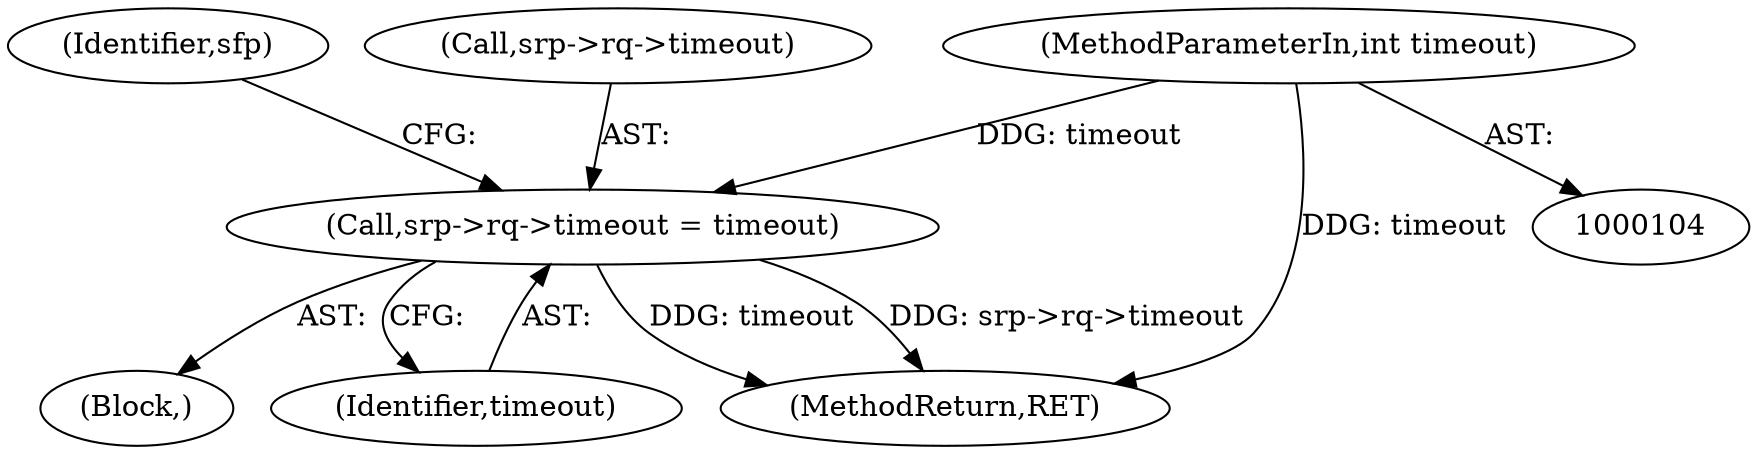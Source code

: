 digraph "0_linux_f3951a3709ff50990bf3e188c27d346792103432@pointer" {
"1000280" [label="(Call,srp->rq->timeout = timeout)"];
"1000108" [label="(MethodParameterIn,int timeout)"];
"1000108" [label="(MethodParameterIn,int timeout)"];
"1000110" [label="(Block,)"];
"1000286" [label="(Identifier,timeout)"];
"1000290" [label="(Identifier,sfp)"];
"1000281" [label="(Call,srp->rq->timeout)"];
"1000280" [label="(Call,srp->rq->timeout = timeout)"];
"1000308" [label="(MethodReturn,RET)"];
"1000280" -> "1000110"  [label="AST: "];
"1000280" -> "1000286"  [label="CFG: "];
"1000281" -> "1000280"  [label="AST: "];
"1000286" -> "1000280"  [label="AST: "];
"1000290" -> "1000280"  [label="CFG: "];
"1000280" -> "1000308"  [label="DDG: timeout"];
"1000280" -> "1000308"  [label="DDG: srp->rq->timeout"];
"1000108" -> "1000280"  [label="DDG: timeout"];
"1000108" -> "1000104"  [label="AST: "];
"1000108" -> "1000308"  [label="DDG: timeout"];
}
